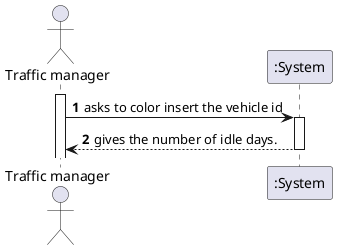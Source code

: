 @startuml
'https://plantuml.com/sequence-diagram
actor "Traffic manager" as tm

autonumber
activate tm
tm -> ":System": asks to color insert the vehicle id
activate ":System"
":System" --> tm: gives the number of idle days.
deactivate ":System"

@enduml
